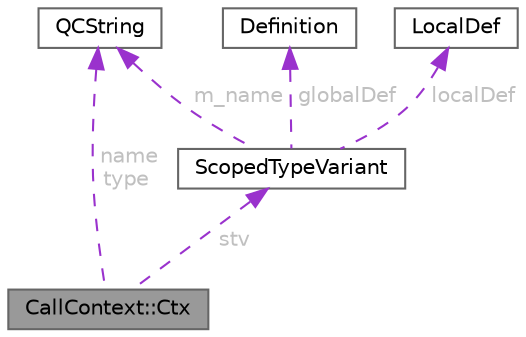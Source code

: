 digraph "CallContext::Ctx"
{
 // INTERACTIVE_SVG=YES
 // LATEX_PDF_SIZE
  bgcolor="transparent";
  edge [fontname=Helvetica,fontsize=10,labelfontname=Helvetica,labelfontsize=10];
  node [fontname=Helvetica,fontsize=10,shape=box,height=0.2,width=0.4];
  Node1 [label="CallContext::Ctx",height=0.2,width=0.4,color="gray40", fillcolor="grey60", style="filled", fontcolor="black",tooltip=" "];
  Node2 -> Node1 [dir="back",color="darkorchid3",style="dashed",tooltip=" ",label=" name\ntype",fontcolor="grey" ];
  Node2 [label="QCString",height=0.2,width=0.4,color="gray40", fillcolor="white", style="filled",URL="$d9/d45/class_q_c_string.html",tooltip="This is an alternative implementation of QCString."];
  Node3 -> Node1 [dir="back",color="darkorchid3",style="dashed",tooltip=" ",label=" stv",fontcolor="grey" ];
  Node3 [label="ScopedTypeVariant",height=0.2,width=0.4,color="gray40", fillcolor="white", style="filled",URL="$de/ddb/class_scoped_type_variant.html",tooltip=" "];
  Node2 -> Node3 [dir="back",color="darkorchid3",style="dashed",tooltip=" ",label=" m_name",fontcolor="grey" ];
  Node4 -> Node3 [dir="back",color="darkorchid3",style="dashed",tooltip=" ",label=" globalDef",fontcolor="grey" ];
  Node4 [label="Definition",height=0.2,width=0.4,color="gray40", fillcolor="white", style="filled",URL="$d5/dcc/class_definition.html",tooltip="The common base class of all entity definitions found in the sources."];
  Node5 -> Node3 [dir="back",color="darkorchid3",style="dashed",tooltip=" ",label=" localDef",fontcolor="grey" ];
  Node5 [label="LocalDef",height=0.2,width=0.4,color="gray40", fillcolor="white", style="filled",URL="$dc/db8/class_local_def.html",tooltip="Class representing a local class definition found while generating syntax highlighted code."];
}
